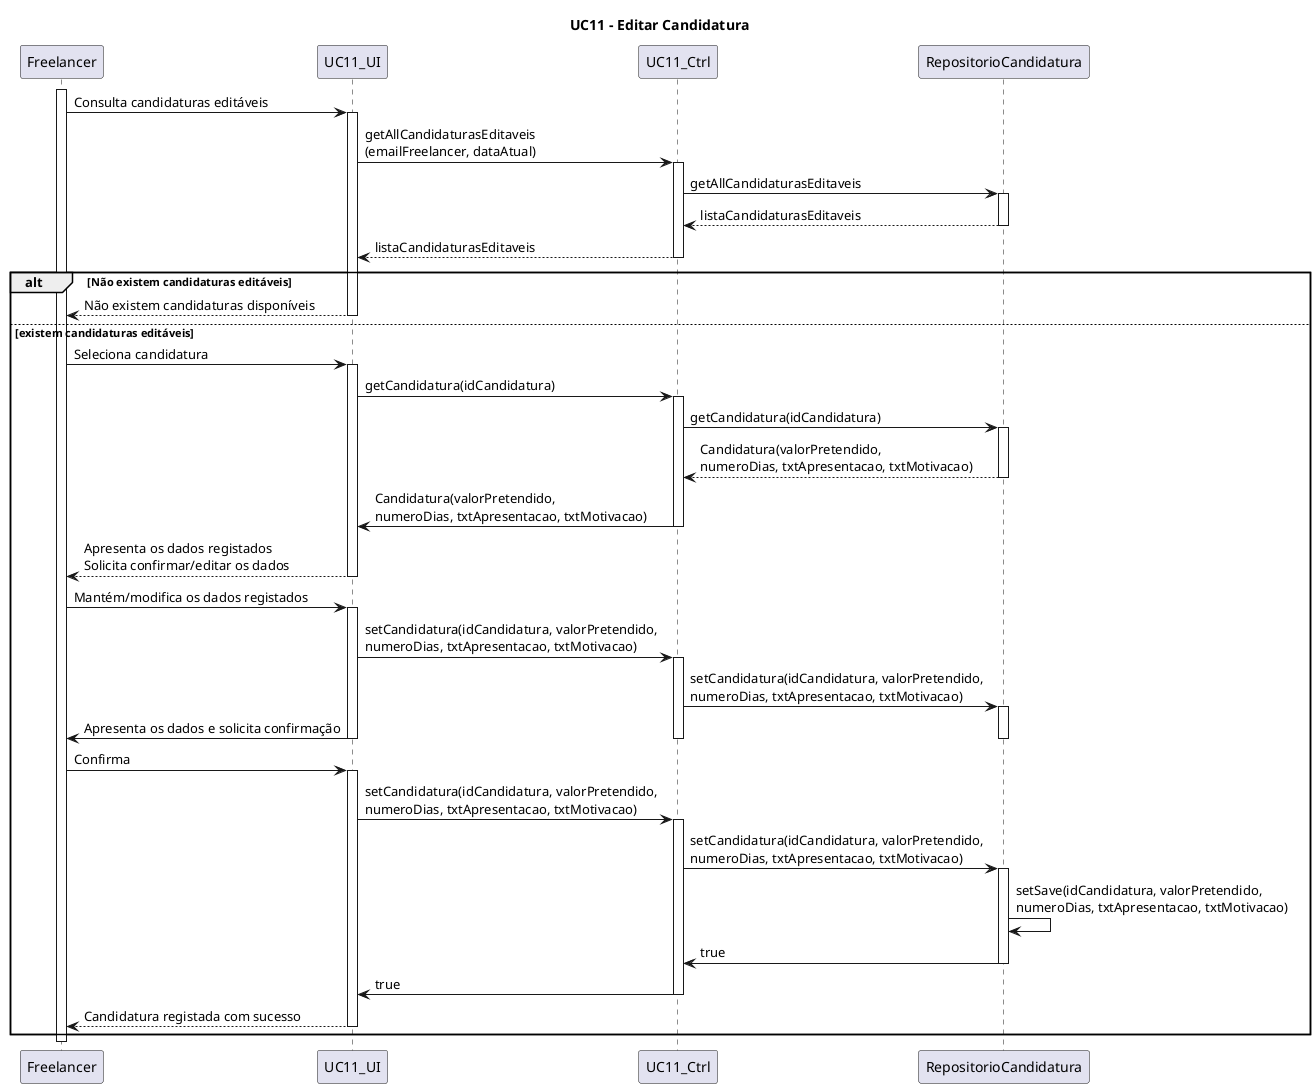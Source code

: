 @startuml

participant Freelancer
participant UC11_UI
participant UC11_Ctrl
participant RepositorioCandidatura


title UC11 - Editar Candidatura
activate Freelancer
Freelancer -> UC11_UI : Consulta candidaturas editáveis
activate UC11_UI
UC11_UI -> UC11_Ctrl : getAllCandidaturasEditaveis \n(emailFreelancer, dataAtual)
activate UC11_Ctrl
UC11_Ctrl -> RepositorioCandidatura : getAllCandidaturasEditaveis
activate RepositorioCandidatura
RepositorioCandidatura --> UC11_Ctrl : listaCandidaturasEditaveis
deactivate RepositorioCandidatura
UC11_Ctrl --> UC11_UI : listaCandidaturasEditaveis
deactivate UC11_Ctrl
alt Não existem candidaturas editáveis
UC11_UI --> Freelancer : Não existem candidaturas disponíveis
deactivate UC11_UI
else existem candidaturas editáveis
Freelancer -> UC11_UI : Seleciona candidatura
activate UC11_UI
UC11_UI -> UC11_Ctrl : getCandidatura(idCandidatura)
activate UC11_Ctrl
UC11_Ctrl -> RepositorioCandidatura : getCandidatura(idCandidatura)
activate RepositorioCandidatura
RepositorioCandidatura --> UC11_Ctrl : Candidatura(valorPretendido, \nnumeroDias, txtApresentacao, txtMotivacao)
deactivate RepositorioCandidatura
UC11_Ctrl -> UC11_UI : Candidatura(valorPretendido, \nnumeroDias, txtApresentacao, txtMotivacao)
deactivate UC11_Ctrl
UC11_UI --> Freelancer : Apresenta os dados registados \nSolicita confirmar/editar os dados
deactivate UC11_UI
Freelancer -> UC11_UI : Mantém/modifica os dados registados
activate UC11_UI
UC11_UI -> UC11_Ctrl : setCandidatura(idCandidatura, valorPretendido, \nnumeroDias, txtApresentacao, txtMotivacao)
activate UC11_Ctrl
UC11_Ctrl -> RepositorioCandidatura : setCandidatura(idCandidatura, valorPretendido, \nnumeroDias, txtApresentacao, txtMotivacao)
activate RepositorioCandidatura
UC11_UI -> Freelancer : Apresenta os dados e solicita confirmação
deactivate RepositorioCandidatura
deactivate UC11_Ctrl
deactivate UC11_UI
Freelancer -> UC11_UI : Confirma
activate UC11_UI
UC11_UI -> UC11_Ctrl : setCandidatura(idCandidatura, valorPretendido, \nnumeroDias, txtApresentacao, txtMotivacao)
activate UC11_Ctrl
UC11_Ctrl -> RepositorioCandidatura : setCandidatura(idCandidatura, valorPretendido, \nnumeroDias, txtApresentacao, txtMotivacao)
activate RepositorioCandidatura
RepositorioCandidatura -> RepositorioCandidatura : setSave(idCandidatura, valorPretendido, \nnumeroDias, txtApresentacao, txtMotivacao)
RepositorioCandidatura -> UC11_Ctrl : true
deactivate RepositorioCandidatura
UC11_Ctrl -> UC11_UI : true
deactivate UC11_Ctrl
UC11_UI --> Freelancer : Candidatura registada com sucesso
deactivate UC11_UI
end
deactivate Freelancer
@enduml